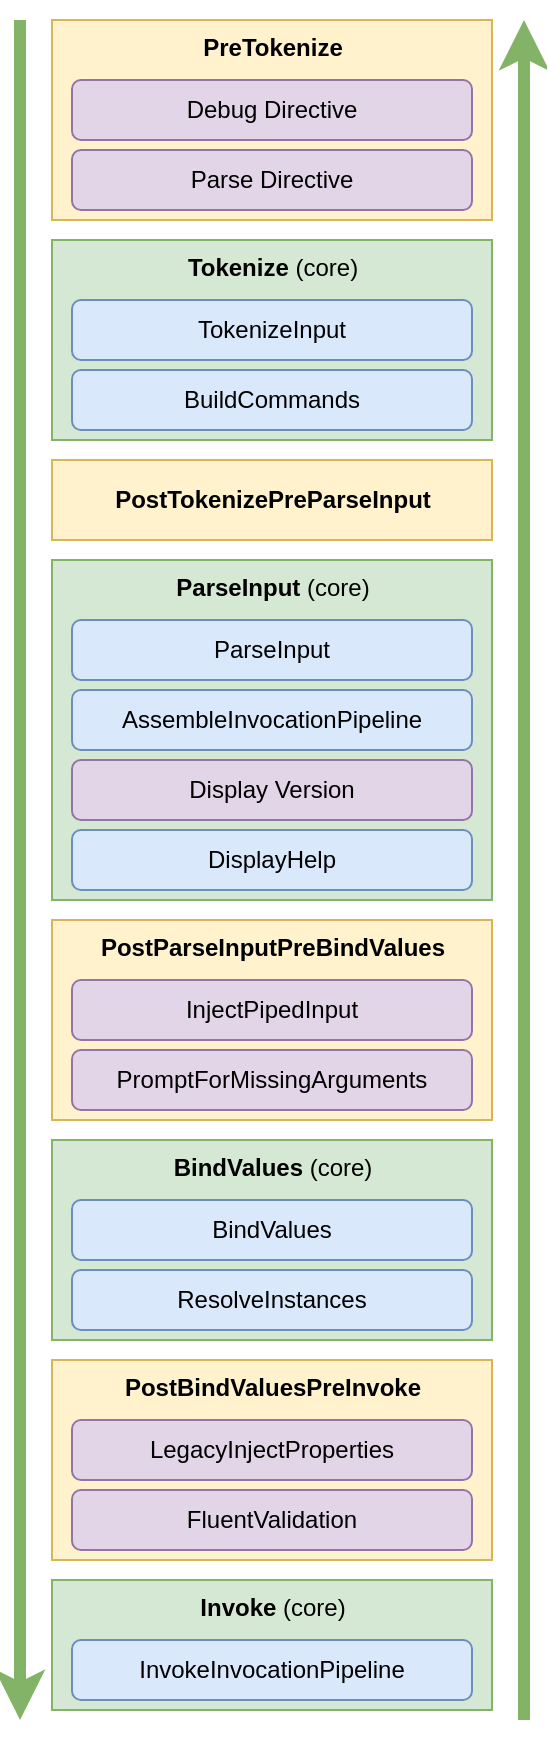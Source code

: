 <mxfile version="12.2.4" type="device" pages="1"><diagram id="MUkJvaliqNx0W5F6KU9p" name="Page-1"><mxGraphModel dx="1248" dy="671" grid="1" gridSize="10" guides="1" tooltips="1" connect="1" arrows="1" fold="1" page="1" pageScale="1" pageWidth="850" pageHeight="1100" math="0" shadow="0"><root><mxCell id="0"/><mxCell id="1" parent="0"/><mxCell id="m8puDIMzwNbcKhZ6-4UN-18" value="PostParseInputPreBindValues" style="rounded=0;html=1;fillColor=#fff2cc;strokeColor=#d6b656;labelPosition=center;verticalLabelPosition=middle;align=center;verticalAlign=top;textDirection=ltr;fontStyle=1" parent="1" vertex="1"><mxGeometry x="26" y="460" width="220" height="100" as="geometry"/></mxCell><mxCell id="m8puDIMzwNbcKhZ6-4UN-39" value="InjectPipedInput" style="rounded=1;whiteSpace=wrap;html=1;fillColor=#e1d5e7;strokeColor=#9673a6;" parent="1" vertex="1"><mxGeometry x="36" y="490" width="200" height="30" as="geometry"/></mxCell><mxCell id="m8puDIMzwNbcKhZ6-4UN-9" value="&lt;b&gt;Tokenize &lt;/b&gt;(core)" style="rounded=0;html=1;fillColor=#d5e8d4;strokeColor=#82b366;labelPosition=center;verticalLabelPosition=middle;align=center;verticalAlign=top;textDirection=ltr;" parent="1" vertex="1"><mxGeometry x="26" y="120" width="220" height="100" as="geometry"/></mxCell><mxCell id="m8puDIMzwNbcKhZ6-4UN-12" value="&lt;b&gt;PostTokenizePreParseInput&lt;/b&gt;" style="rounded=0;html=1;fillColor=#fff2cc;strokeColor=#d6b656;labelPosition=center;verticalLabelPosition=middle;align=center;verticalAlign=middle;textDirection=ltr;" parent="1" vertex="1"><mxGeometry x="26" y="230" width="220" height="40" as="geometry"/></mxCell><mxCell id="m8puDIMzwNbcKhZ6-4UN-63" value="" style="endArrow=classic;html=1;fontSize=14;strokeWidth=6;fillColor=#d5e8d4;strokeColor=#82b366;" parent="1" edge="1"><mxGeometry width="50" height="50" relative="1" as="geometry"><mxPoint x="10" y="10" as="sourcePoint"/><mxPoint x="10" y="860" as="targetPoint"/></mxGeometry></mxCell><mxCell id="m8puDIMzwNbcKhZ6-4UN-64" value="" style="endArrow=classic;html=1;fontSize=14;strokeWidth=6;fillColor=#d5e8d4;strokeColor=#82b366;" parent="1" edge="1"><mxGeometry width="50" height="50" relative="1" as="geometry"><mxPoint x="262" y="860" as="sourcePoint"/><mxPoint x="262" y="10" as="targetPoint"/></mxGeometry></mxCell><mxCell id="m8puDIMzwNbcKhZ6-4UN-72" value="" style="group" parent="1" vertex="1" connectable="0"><mxGeometry x="26" y="10" width="220" height="100" as="geometry"/></mxCell><mxCell id="m8puDIMzwNbcKhZ6-4UN-8" value="&lt;b&gt;PreTokenize&lt;/b&gt;" style="rounded=0;html=1;fillColor=#fff2cc;strokeColor=#d6b656;labelPosition=center;verticalLabelPosition=middle;align=center;verticalAlign=top;textDirection=ltr;" parent="m8puDIMzwNbcKhZ6-4UN-72" vertex="1"><mxGeometry width="220" height="100" as="geometry"/></mxCell><mxCell id="m8puDIMzwNbcKhZ6-4UN-3" value="Parse Directive" style="rounded=1;whiteSpace=wrap;html=1;fillColor=#e1d5e7;strokeColor=#9673a6;" parent="m8puDIMzwNbcKhZ6-4UN-72" vertex="1"><mxGeometry x="10" y="65" width="200" height="30" as="geometry"/></mxCell><mxCell id="m8puDIMzwNbcKhZ6-4UN-11" value="Debug Directive" style="rounded=1;whiteSpace=wrap;html=1;fillColor=#e1d5e7;strokeColor=#9673a6;" parent="m8puDIMzwNbcKhZ6-4UN-72" vertex="1"><mxGeometry x="10" y="30" width="200" height="30" as="geometry"/></mxCell><mxCell id="m8puDIMzwNbcKhZ6-4UN-80" value="" style="group" parent="1" vertex="1" connectable="0"><mxGeometry x="26" y="790" width="220" height="65" as="geometry"/></mxCell><mxCell id="m8puDIMzwNbcKhZ6-4UN-21" value="Invoke&lt;b&gt;&amp;nbsp;&lt;/b&gt;&lt;span style=&quot;font-weight: 400&quot;&gt;(core)&lt;/span&gt;" style="rounded=0;html=1;fillColor=#d5e8d4;strokeColor=#82b366;labelPosition=center;verticalLabelPosition=middle;align=center;verticalAlign=top;textDirection=ltr;fontStyle=1" parent="m8puDIMzwNbcKhZ6-4UN-80" vertex="1"><mxGeometry width="220" height="65" as="geometry"/></mxCell><mxCell id="m8puDIMzwNbcKhZ6-4UN-32" value="InvokeInvocationPipeline" style="rounded=1;whiteSpace=wrap;html=1;fillColor=#dae8fc;strokeColor=#6c8ebf;" parent="m8puDIMzwNbcKhZ6-4UN-80" vertex="1"><mxGeometry x="10" y="30" width="200" height="30" as="geometry"/></mxCell><mxCell id="m8puDIMzwNbcKhZ6-4UN-81" value="" style="group" parent="1" vertex="1" connectable="0"><mxGeometry x="26" y="680" width="220" height="100" as="geometry"/></mxCell><mxCell id="m8puDIMzwNbcKhZ6-4UN-20" value="PostBindValuesPreInvoke" style="rounded=0;html=1;fillColor=#fff2cc;strokeColor=#d6b656;labelPosition=center;verticalLabelPosition=middle;align=center;verticalAlign=top;textDirection=ltr;fontStyle=1" parent="m8puDIMzwNbcKhZ6-4UN-81" vertex="1"><mxGeometry width="220" height="100" as="geometry"/></mxCell><mxCell id="m8puDIMzwNbcKhZ6-4UN-34" value="LegacyInjectProperties" style="rounded=1;whiteSpace=wrap;html=1;fillColor=#e1d5e7;strokeColor=#9673a6;" parent="m8puDIMzwNbcKhZ6-4UN-81" vertex="1"><mxGeometry x="10" y="30" width="200" height="30" as="geometry"/></mxCell><mxCell id="m8puDIMzwNbcKhZ6-4UN-35" value="FluentValidation" style="rounded=1;whiteSpace=wrap;html=1;fillColor=#e1d5e7;strokeColor=#9673a6;" parent="m8puDIMzwNbcKhZ6-4UN-81" vertex="1"><mxGeometry x="10" y="65" width="200" height="30" as="geometry"/></mxCell><mxCell id="m8puDIMzwNbcKhZ6-4UN-17" value="&lt;b&gt;ParseInput&lt;/b&gt;&lt;b&gt;&amp;nbsp;&lt;/b&gt;(core)&lt;b&gt;&lt;br&gt;&lt;span style=&quot;font-family: &amp;#34;helvetica&amp;#34; , &amp;#34;arial&amp;#34; , sans-serif ; font-size: 0px&quot;&gt;%3CmxGraphModel%3E%3Croot%3E%3CmxCell%20id%3D%220%22%2F%3E%3CmxCell%20id%3D%221%22%20parent%3D%220%22%2F%3E%3CmxCell%20id%3D%222%22%20value%3D%22PostBuild%26lt%3Bbr%26gt%3BPreParseInput%22%20style%3D%22rounded%3D0%3Bhtml%3D1%3BfillColor%3D%23fff2cc%3BstrokeColor%3D%23d6b656%3BlabelPosition%3Dleft%3BverticalLabelPosition%3Dmiddle%3Balign%3Dright%3BverticalAlign%3Dmiddle%3BtextDirection%3Dltr%3B%22%20vertex%3D%221%22%20parent%3D%221%22%3E%3CmxGeometry%20x%3D%22425%22%20y%3D%22561.818%22%20width%3D%22255%22%20height%3D%2270%22%20as%3D%22geometry%22%2F%3E%3C%2FmxCell%3E%3C%2Froot%3E%3C%2FmxGraphModel%3E&lt;/span&gt;&lt;/b&gt;" style="rounded=0;html=1;fillColor=#d5e8d4;strokeColor=#82b366;labelPosition=center;verticalLabelPosition=middle;align=center;verticalAlign=top;textDirection=ltr;" parent="1" vertex="1"><mxGeometry x="26" y="280" width="220" height="170" as="geometry"/></mxCell><mxCell id="m8puDIMzwNbcKhZ6-4UN-24" value="ParseInput" style="rounded=1;whiteSpace=wrap;html=1;fillColor=#dae8fc;strokeColor=#6c8ebf;" parent="1" vertex="1"><mxGeometry x="36" y="310" width="200" height="30" as="geometry"/></mxCell><mxCell id="m8puDIMzwNbcKhZ6-4UN-26" value="AssembleInvocationPipeline" style="rounded=1;whiteSpace=wrap;html=1;fillColor=#dae8fc;strokeColor=#6c8ebf;" parent="1" vertex="1"><mxGeometry x="36" y="345" width="200" height="30" as="geometry"/></mxCell><mxCell id="Mmhwdi_leXS9NNjoEGDS-3" value="" style="group" parent="1" vertex="1" connectable="0"><mxGeometry x="26" y="570" width="220" height="100" as="geometry"/></mxCell><mxCell id="m8puDIMzwNbcKhZ6-4UN-77" value="" style="group" parent="Mmhwdi_leXS9NNjoEGDS-3" vertex="1" connectable="0"><mxGeometry width="220" height="100" as="geometry"/></mxCell><mxCell id="m8puDIMzwNbcKhZ6-4UN-19" value="BindValues&lt;b&gt;&amp;nbsp;&lt;/b&gt;&lt;span style=&quot;font-weight: 400&quot;&gt;(core)&lt;/span&gt;" style="rounded=0;html=1;fillColor=#d5e8d4;strokeColor=#82b366;labelPosition=center;verticalLabelPosition=middle;align=center;verticalAlign=top;textDirection=ltr;fontStyle=1" parent="m8puDIMzwNbcKhZ6-4UN-77" vertex="1"><mxGeometry width="220" height="100" as="geometry"/></mxCell><mxCell id="m8puDIMzwNbcKhZ6-4UN-28" value="BindValues" style="rounded=1;whiteSpace=wrap;html=1;fillColor=#dae8fc;strokeColor=#6c8ebf;" parent="m8puDIMzwNbcKhZ6-4UN-77" vertex="1"><mxGeometry x="10" y="30" width="200" height="30" as="geometry"/></mxCell><mxCell id="m8puDIMzwNbcKhZ6-4UN-31" value="ResolveInstances" style="rounded=1;whiteSpace=wrap;html=1;fillColor=#dae8fc;strokeColor=#6c8ebf;" parent="m8puDIMzwNbcKhZ6-4UN-77" vertex="1"><mxGeometry x="10" y="65" width="200" height="30" as="geometry"/></mxCell><mxCell id="m8puDIMzwNbcKhZ6-4UN-36" value="PromptForMissingArguments" style="rounded=1;whiteSpace=wrap;html=1;fillColor=#e1d5e7;strokeColor=#9673a6;" parent="1" vertex="1"><mxGeometry x="36" y="525" width="200" height="30" as="geometry"/></mxCell><mxCell id="m8puDIMzwNbcKhZ6-4UN-37" value="Display Version" style="rounded=1;whiteSpace=wrap;html=1;fillColor=#e1d5e7;strokeColor=#9673a6;" parent="1" vertex="1"><mxGeometry x="36" y="380" width="200" height="30" as="geometry"/></mxCell><mxCell id="Mmhwdi_leXS9NNjoEGDS-1" value="DisplayHelp" style="rounded=1;whiteSpace=wrap;html=1;fillColor=#dae8fc;strokeColor=#6c8ebf;" parent="1" vertex="1"><mxGeometry x="36" y="415" width="200" height="30" as="geometry"/></mxCell><mxCell id="5aaMFw-Ap1jpOz1y1l6B-1" value="BuildCommands" style="rounded=1;whiteSpace=wrap;html=1;fillColor=#dae8fc;strokeColor=#6c8ebf;" vertex="1" parent="1"><mxGeometry x="36" y="185" width="200" height="30" as="geometry"/></mxCell><mxCell id="m8puDIMzwNbcKhZ6-4UN-22" value="TokenizeInput" style="rounded=1;whiteSpace=wrap;html=1;fillColor=#dae8fc;strokeColor=#6c8ebf;" parent="1" vertex="1"><mxGeometry x="36" y="150" width="200" height="30" as="geometry"/></mxCell></root></mxGraphModel></diagram></mxfile>